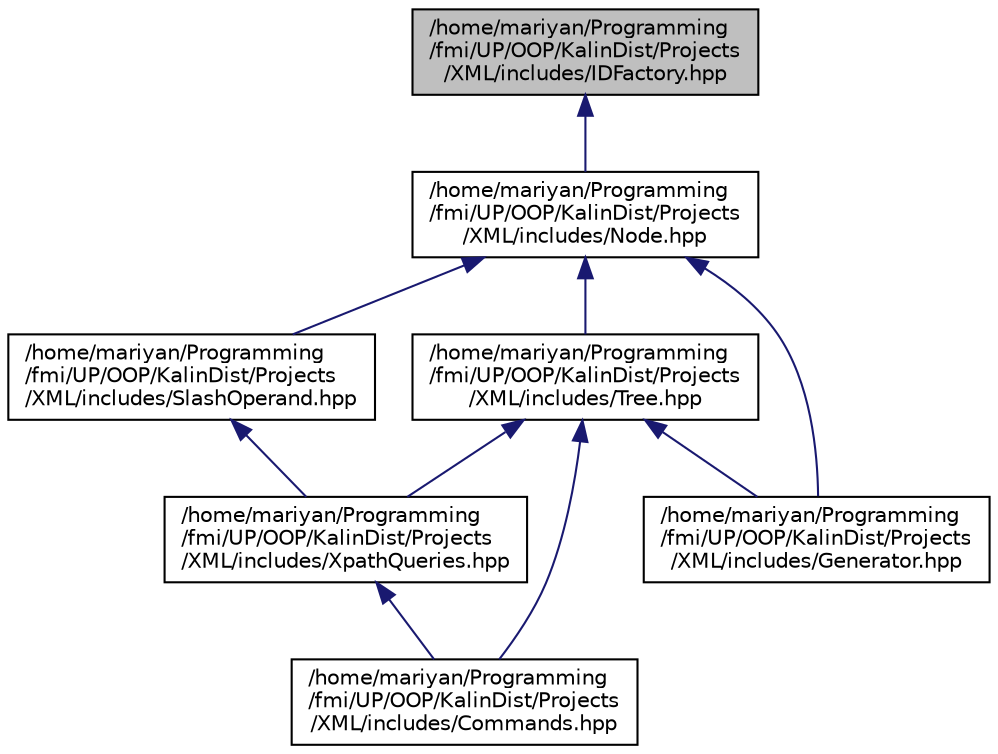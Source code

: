 digraph "/home/mariyan/Programming/fmi/UP/OOP/KalinDist/Projects/XML/includes/IDFactory.hpp"
{
  edge [fontname="Helvetica",fontsize="10",labelfontname="Helvetica",labelfontsize="10"];
  node [fontname="Helvetica",fontsize="10",shape=record];
  Node3 [label="/home/mariyan/Programming\l/fmi/UP/OOP/KalinDist/Projects\l/XML/includes/IDFactory.hpp",height=0.2,width=0.4,color="black", fillcolor="grey75", style="filled", fontcolor="black"];
  Node3 -> Node4 [dir="back",color="midnightblue",fontsize="10",style="solid",fontname="Helvetica"];
  Node4 [label="/home/mariyan/Programming\l/fmi/UP/OOP/KalinDist/Projects\l/XML/includes/Node.hpp",height=0.2,width=0.4,color="black", fillcolor="white", style="filled",URL="$_node_8hpp.html"];
  Node4 -> Node5 [dir="back",color="midnightblue",fontsize="10",style="solid",fontname="Helvetica"];
  Node5 [label="/home/mariyan/Programming\l/fmi/UP/OOP/KalinDist/Projects\l/XML/includes/Tree.hpp",height=0.2,width=0.4,color="black", fillcolor="white", style="filled",URL="$_tree_8hpp.html"];
  Node5 -> Node6 [dir="back",color="midnightblue",fontsize="10",style="solid",fontname="Helvetica"];
  Node6 [label="/home/mariyan/Programming\l/fmi/UP/OOP/KalinDist/Projects\l/XML/includes/Commands.hpp",height=0.2,width=0.4,color="black", fillcolor="white", style="filled",URL="$_commands_8hpp.html"];
  Node5 -> Node7 [dir="back",color="midnightblue",fontsize="10",style="solid",fontname="Helvetica"];
  Node7 [label="/home/mariyan/Programming\l/fmi/UP/OOP/KalinDist/Projects\l/XML/includes/XpathQueries.hpp",height=0.2,width=0.4,color="black", fillcolor="white", style="filled",URL="$_xpath_queries_8hpp.html"];
  Node7 -> Node6 [dir="back",color="midnightblue",fontsize="10",style="solid",fontname="Helvetica"];
  Node5 -> Node8 [dir="back",color="midnightblue",fontsize="10",style="solid",fontname="Helvetica"];
  Node8 [label="/home/mariyan/Programming\l/fmi/UP/OOP/KalinDist/Projects\l/XML/includes/Generator.hpp",height=0.2,width=0.4,color="black", fillcolor="white", style="filled",URL="$_generator_8hpp.html"];
  Node4 -> Node9 [dir="back",color="midnightblue",fontsize="10",style="solid",fontname="Helvetica"];
  Node9 [label="/home/mariyan/Programming\l/fmi/UP/OOP/KalinDist/Projects\l/XML/includes/SlashOperand.hpp",height=0.2,width=0.4,color="black", fillcolor="white", style="filled",URL="$_slash_operand_8hpp.html"];
  Node9 -> Node7 [dir="back",color="midnightblue",fontsize="10",style="solid",fontname="Helvetica"];
  Node4 -> Node8 [dir="back",color="midnightblue",fontsize="10",style="solid",fontname="Helvetica"];
}
